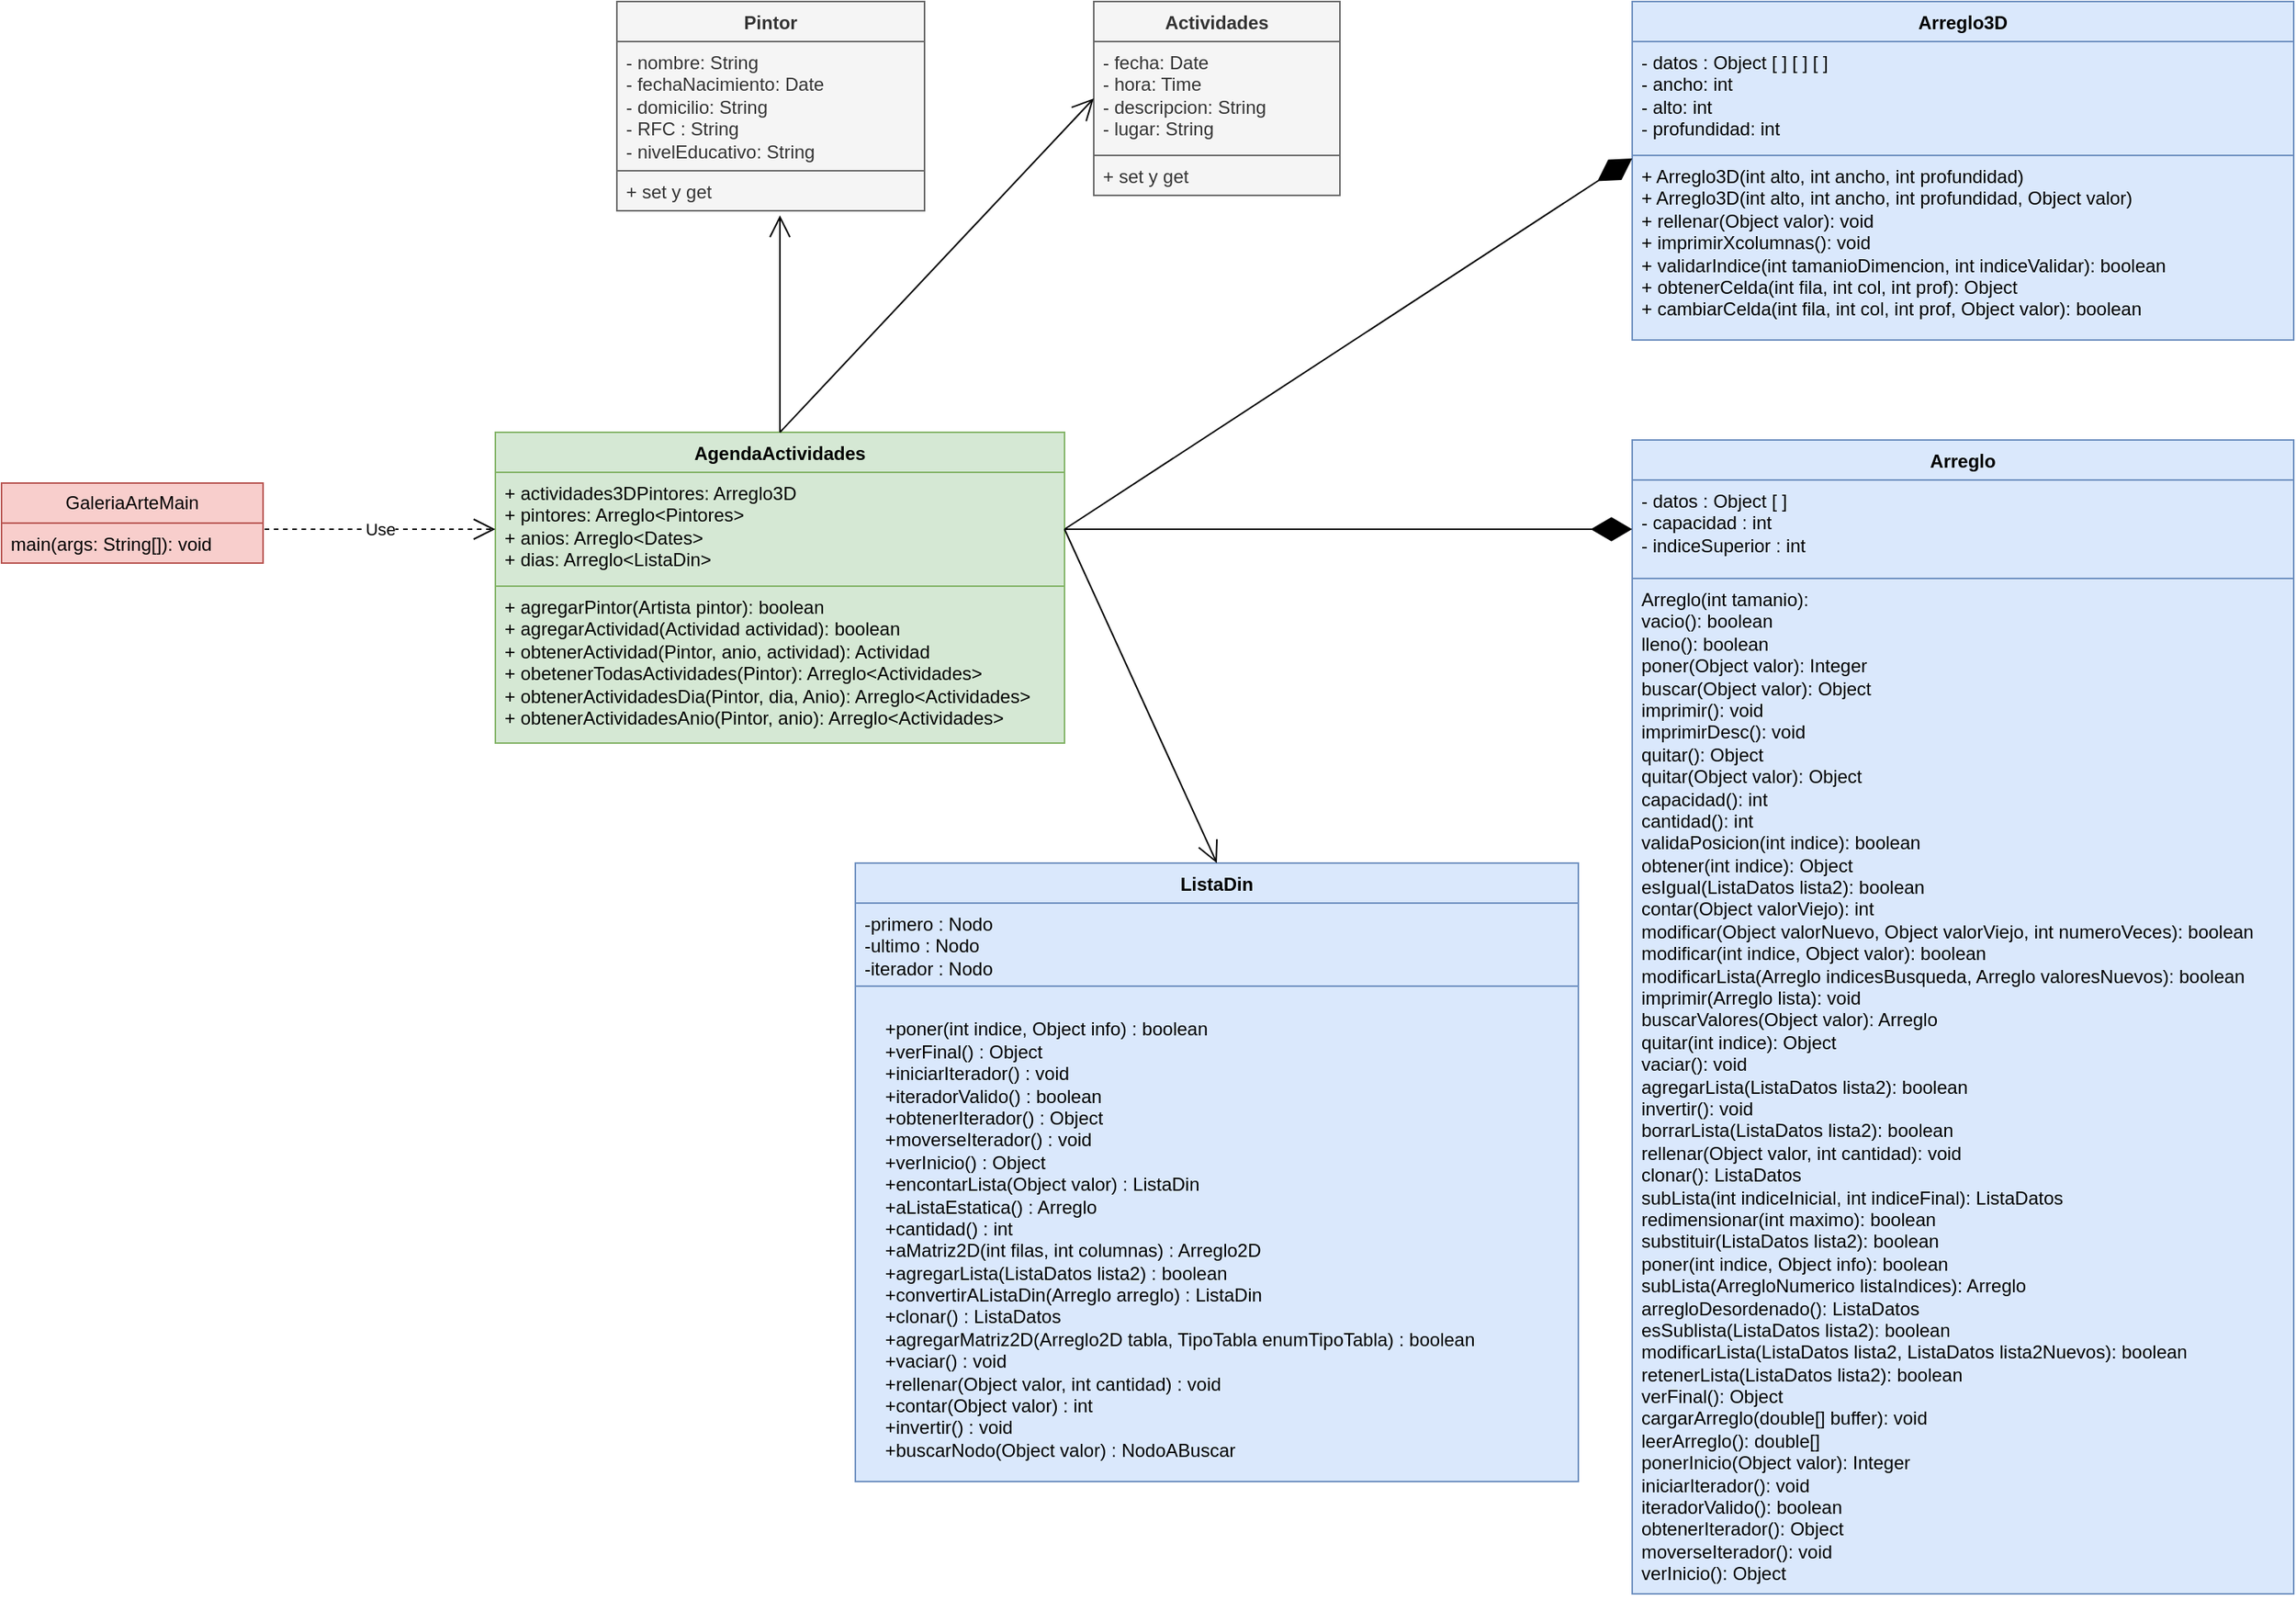 <mxfile>
    <diagram id="Wn1DXERZ__9eZs1rqOIH" name="Page-1">
        <mxGraphModel dx="2236" dy="825" grid="1" gridSize="10" guides="1" tooltips="1" connect="1" arrows="1" fold="1" page="1" pageScale="1" pageWidth="850" pageHeight="1100" math="0" shadow="0">
            <root>
                <mxCell id="0"/>
                <mxCell id="1" parent="0"/>
                <mxCell id="2" value="AgendaActividades" style="swimlane;fontStyle=1;align=center;verticalAlign=top;childLayout=stackLayout;horizontal=1;startSize=26;horizontalStack=0;resizeParent=1;resizeParentMax=0;resizeLast=0;collapsible=1;marginBottom=0;whiteSpace=wrap;html=1;fillColor=#d5e8d4;strokeColor=#82b366;" parent="1" vertex="1">
                    <mxGeometry x="231" y="310" width="370" height="202" as="geometry"/>
                </mxCell>
                <mxCell id="3" value="+ actividades3DPintores: Arreglo3D&lt;div&gt;+ pintores: Arreglo&amp;lt;Pintores&amp;gt;&lt;/div&gt;&lt;div&gt;+ anios: Arreglo&amp;lt;Dates&amp;gt;&lt;/div&gt;&lt;div&gt;+ dias: Arreglo&amp;lt;ListaDin&amp;gt;&lt;/div&gt;" style="text;strokeColor=#82b366;fillColor=#d5e8d4;align=left;verticalAlign=top;spacingLeft=4;spacingRight=4;overflow=hidden;rotatable=0;points=[[0,0.5],[1,0.5]];portConstraint=eastwest;whiteSpace=wrap;html=1;" parent="2" vertex="1">
                    <mxGeometry y="26" width="370" height="74" as="geometry"/>
                </mxCell>
                <mxCell id="5" value="+ agregarPintor(Artista pintor): boolean&lt;div&gt;+ agregarActividad(Actividad actividad): boolean&lt;/div&gt;&lt;div&gt;+ obtenerActividad(Pintor, anio, actividad): Actividad&lt;/div&gt;&lt;div&gt;+ obetenerTodasActividades(Pintor): Arreglo&amp;lt;Actividades&amp;gt;&lt;/div&gt;&lt;div&gt;+ obtenerActividadesDia(Pintor, dia, Anio): Arreglo&amp;lt;Actividades&amp;gt;&lt;/div&gt;&lt;div&gt;+ obtenerActividadesAnio(Pintor, anio): Arreglo&amp;lt;Actividades&amp;gt;&lt;/div&gt;" style="text;strokeColor=#82b366;fillColor=#d5e8d4;align=left;verticalAlign=top;spacingLeft=4;spacingRight=4;overflow=hidden;rotatable=0;points=[[0,0.5],[1,0.5]];portConstraint=eastwest;whiteSpace=wrap;html=1;" parent="2" vertex="1">
                    <mxGeometry y="100" width="370" height="102" as="geometry"/>
                </mxCell>
                <mxCell id="10" value="Pintor" style="swimlane;fontStyle=1;align=center;verticalAlign=top;childLayout=stackLayout;horizontal=1;startSize=26;horizontalStack=0;resizeParent=1;resizeParentMax=0;resizeLast=0;collapsible=1;marginBottom=0;whiteSpace=wrap;html=1;fillColor=#f5f5f5;fontColor=#333333;strokeColor=#666666;" parent="1" vertex="1">
                    <mxGeometry x="310" y="30" width="200" height="136" as="geometry"/>
                </mxCell>
                <mxCell id="11" value="- nombre: String&lt;div&gt;- fechaNacimiento: Date&lt;/div&gt;&lt;div&gt;- domicilio: String&lt;/div&gt;&lt;div&gt;- RFC : String&lt;/div&gt;&lt;div&gt;- nivelEducativo: String&amp;nbsp; &amp;nbsp;&lt;/div&gt;" style="text;strokeColor=#666666;fillColor=#f5f5f5;align=left;verticalAlign=top;spacingLeft=4;spacingRight=4;overflow=hidden;rotatable=0;points=[[0,0.5],[1,0.5]];portConstraint=eastwest;whiteSpace=wrap;html=1;fontColor=#333333;" parent="10" vertex="1">
                    <mxGeometry y="26" width="200" height="84" as="geometry"/>
                </mxCell>
                <mxCell id="13" value="+ set y get&amp;nbsp;" style="text;strokeColor=#666666;fillColor=#f5f5f5;align=left;verticalAlign=top;spacingLeft=4;spacingRight=4;overflow=hidden;rotatable=0;points=[[0,0.5],[1,0.5]];portConstraint=eastwest;whiteSpace=wrap;html=1;fontColor=#333333;" parent="10" vertex="1">
                    <mxGeometry y="110" width="200" height="26" as="geometry"/>
                </mxCell>
                <mxCell id="14" value="" style="endArrow=open;endFill=1;endSize=12;html=1;exitX=0.5;exitY=0;exitDx=0;exitDy=0;entryX=0.53;entryY=1.115;entryDx=0;entryDy=0;entryPerimeter=0;" parent="1" source="2" target="13" edge="1">
                    <mxGeometry width="160" relative="1" as="geometry">
                        <mxPoint x="480" y="320" as="sourcePoint"/>
                        <mxPoint x="640" y="320" as="targetPoint"/>
                    </mxGeometry>
                </mxCell>
                <mxCell id="19" value="Actividades" style="swimlane;fontStyle=1;align=center;verticalAlign=top;childLayout=stackLayout;horizontal=1;startSize=26;horizontalStack=0;resizeParent=1;resizeParentMax=0;resizeLast=0;collapsible=1;marginBottom=0;whiteSpace=wrap;html=1;fillColor=#f5f5f5;fontColor=#333333;strokeColor=#666666;" parent="1" vertex="1">
                    <mxGeometry x="620" y="30" width="160" height="126" as="geometry"/>
                </mxCell>
                <mxCell id="20" value="- fecha: Date&lt;div&gt;- hora: Time&lt;/div&gt;&lt;div&gt;- descripcion: String&lt;/div&gt;&lt;div&gt;- lugar: String&amp;nbsp;&lt;/div&gt;" style="text;strokeColor=#666666;fillColor=#f5f5f5;align=left;verticalAlign=top;spacingLeft=4;spacingRight=4;overflow=hidden;rotatable=0;points=[[0,0.5],[1,0.5]];portConstraint=eastwest;whiteSpace=wrap;html=1;fontColor=#333333;" parent="19" vertex="1">
                    <mxGeometry y="26" width="160" height="74" as="geometry"/>
                </mxCell>
                <mxCell id="22" value="+ set y get" style="text;strokeColor=#666666;fillColor=#f5f5f5;align=left;verticalAlign=top;spacingLeft=4;spacingRight=4;overflow=hidden;rotatable=0;points=[[0,0.5],[1,0.5]];portConstraint=eastwest;whiteSpace=wrap;html=1;fontColor=#333333;" parent="19" vertex="1">
                    <mxGeometry y="100" width="160" height="26" as="geometry"/>
                </mxCell>
                <mxCell id="23" value="" style="endArrow=open;endFill=1;endSize=12;html=1;exitX=0.5;exitY=0;exitDx=0;exitDy=0;entryX=0;entryY=0.5;entryDx=0;entryDy=0;" parent="1" source="2" target="20" edge="1">
                    <mxGeometry width="160" relative="1" as="geometry">
                        <mxPoint x="480" y="120" as="sourcePoint"/>
                        <mxPoint x="640" y="120" as="targetPoint"/>
                        <Array as="points"/>
                    </mxGeometry>
                </mxCell>
                <mxCell id="24" value="Arreglo" style="swimlane;fontStyle=1;align=center;verticalAlign=top;childLayout=stackLayout;horizontal=1;startSize=26;horizontalStack=0;resizeParent=1;resizeParentMax=0;resizeLast=0;collapsible=1;marginBottom=0;whiteSpace=wrap;html=1;fillColor=#dae8fc;strokeColor=#6c8ebf;" vertex="1" parent="1">
                    <mxGeometry x="970" y="315" width="430" height="750" as="geometry"/>
                </mxCell>
                <mxCell id="25" value="- datos : &lt;span class=&quot;hljs-keyword&quot;&gt;Object&amp;nbsp;&lt;/span&gt;[ ]&amp;nbsp;&lt;br&gt;- capacidad : &lt;span class=&quot;hljs-type&quot;&gt;int&lt;/span&gt;&amp;nbsp;&lt;br&gt;- indiceSuperior : &lt;span class=&quot;hljs-type&quot;&gt;int&lt;/span&gt;" style="text;strokeColor=#6c8ebf;fillColor=#dae8fc;align=left;verticalAlign=top;spacingLeft=4;spacingRight=4;overflow=hidden;rotatable=0;points=[[0,0.5],[1,0.5]];portConstraint=eastwest;whiteSpace=wrap;html=1;" vertex="1" parent="24">
                    <mxGeometry y="26" width="430" height="64" as="geometry"/>
                </mxCell>
                <mxCell id="26" value="&lt;div&gt;&lt;font color=&quot;#000000&quot;&gt;Arreglo(int tamanio):&lt;/font&gt;&lt;/div&gt;&lt;div&gt;&lt;font color=&quot;#000000&quot;&gt;vacio(): boolean&lt;/font&gt;&lt;/div&gt;&lt;div&gt;&lt;font color=&quot;#000000&quot;&gt;lleno(): boolean&lt;/font&gt;&lt;/div&gt;&lt;div&gt;&lt;font color=&quot;#000000&quot;&gt;poner(Object valor): Integer&lt;/font&gt;&lt;/div&gt;&lt;div&gt;&lt;font color=&quot;#000000&quot;&gt;buscar(Object valor): Object&lt;/font&gt;&lt;/div&gt;&lt;div&gt;&lt;font color=&quot;#000000&quot;&gt;imprimir(): void&lt;/font&gt;&lt;/div&gt;&lt;div&gt;&lt;font color=&quot;#000000&quot;&gt;imprimirDesc(): void&lt;/font&gt;&lt;/div&gt;&lt;div&gt;&lt;font color=&quot;#000000&quot;&gt;quitar(): Object&lt;/font&gt;&lt;/div&gt;&lt;div&gt;&lt;font color=&quot;#000000&quot;&gt;quitar(Object valor): Object&lt;/font&gt;&lt;/div&gt;&lt;div&gt;&lt;font color=&quot;#000000&quot;&gt;capacidad(): int&lt;/font&gt;&lt;/div&gt;&lt;div&gt;&lt;font color=&quot;#000000&quot;&gt;cantidad(): int&lt;/font&gt;&lt;/div&gt;&lt;div&gt;&lt;font color=&quot;#000000&quot;&gt;validaPosicion(int indice): boolean&lt;/font&gt;&lt;/div&gt;&lt;div&gt;&lt;font color=&quot;#000000&quot;&gt;obtener(int indice): Object&lt;/font&gt;&lt;/div&gt;&lt;div&gt;&lt;font color=&quot;#000000&quot;&gt;esIgual(ListaDatos lista2): boolean&lt;/font&gt;&lt;/div&gt;&lt;div&gt;&lt;font color=&quot;#000000&quot;&gt;contar(Object valorViejo): int&lt;/font&gt;&lt;/div&gt;&lt;div&gt;&lt;font color=&quot;#000000&quot;&gt;modificar(Object valorNuevo, Object valorViejo, int numeroVeces): boolean&lt;/font&gt;&lt;/div&gt;&lt;div&gt;&lt;font color=&quot;#000000&quot;&gt;modificar(int indice, Object valor): boolean&lt;/font&gt;&lt;/div&gt;&lt;div&gt;&lt;font color=&quot;#000000&quot;&gt;modificarLista(Arreglo indicesBusqueda, Arreglo valoresNuevos): boolean&lt;/font&gt;&lt;/div&gt;&lt;div&gt;&lt;font color=&quot;#000000&quot;&gt;imprimir(Arreglo lista): void&lt;/font&gt;&lt;/div&gt;&lt;div&gt;&lt;font color=&quot;#000000&quot;&gt;buscarValores(Object valor): Arreglo&lt;/font&gt;&lt;/div&gt;&lt;div&gt;&lt;font color=&quot;#000000&quot;&gt;quitar(int indice): Object&lt;/font&gt;&lt;/div&gt;&lt;div&gt;&lt;font color=&quot;#000000&quot;&gt;vaciar(): void&lt;/font&gt;&lt;/div&gt;&lt;div&gt;&lt;font color=&quot;#000000&quot;&gt;agregarLista(ListaDatos lista2): boolean&lt;/font&gt;&lt;/div&gt;&lt;div&gt;&lt;font color=&quot;#000000&quot;&gt;invertir(): void&lt;/font&gt;&lt;/div&gt;&lt;div&gt;&lt;font color=&quot;#000000&quot;&gt;borrarLista(ListaDatos lista2): boolean&lt;/font&gt;&lt;/div&gt;&lt;div&gt;&lt;font color=&quot;#000000&quot;&gt;rellenar(Object valor, int cantidad): void&lt;/font&gt;&lt;/div&gt;&lt;div&gt;&lt;font color=&quot;#000000&quot;&gt;clonar(): ListaDatos&lt;/font&gt;&lt;/div&gt;&lt;div&gt;&lt;font color=&quot;#000000&quot;&gt;subLista(int indiceInicial, int indiceFinal): ListaDatos&lt;/font&gt;&lt;/div&gt;&lt;div&gt;&lt;font color=&quot;#000000&quot;&gt;redimensionar(int maximo): boolean&lt;/font&gt;&lt;/div&gt;&lt;div&gt;&lt;font color=&quot;#000000&quot;&gt;substituir(ListaDatos lista2): boolean&lt;/font&gt;&lt;/div&gt;&lt;div&gt;&lt;font color=&quot;#000000&quot;&gt;poner(int indice, Object info): boolean&lt;/font&gt;&lt;/div&gt;&lt;div&gt;&lt;font color=&quot;#000000&quot;&gt;subLista(ArregloNumerico listaIndices): Arreglo&lt;/font&gt;&lt;/div&gt;&lt;div&gt;&lt;font color=&quot;#000000&quot;&gt;arregloDesordenado(): ListaDatos&lt;/font&gt;&lt;/div&gt;&lt;div&gt;&lt;font color=&quot;#000000&quot;&gt;esSublista(ListaDatos lista2): boolean&lt;/font&gt;&lt;/div&gt;&lt;div&gt;&lt;font color=&quot;#000000&quot;&gt;modificarLista(ListaDatos lista2, ListaDatos lista2Nuevos): boolean&lt;/font&gt;&lt;/div&gt;&lt;div&gt;&lt;font color=&quot;#000000&quot;&gt;retenerLista(ListaDatos lista2): boolean&lt;/font&gt;&lt;/div&gt;&lt;div&gt;&lt;font color=&quot;#000000&quot;&gt;verFinal(): Object&lt;/font&gt;&lt;/div&gt;&lt;div&gt;&lt;font color=&quot;#000000&quot;&gt;cargarArreglo(double[] buffer): void&lt;/font&gt;&lt;/div&gt;&lt;div&gt;&lt;font color=&quot;#000000&quot;&gt;leerArreglo(): double[]&lt;/font&gt;&lt;/div&gt;&lt;div&gt;&lt;font color=&quot;#000000&quot;&gt;ponerInicio(Object valor): Integer&lt;/font&gt;&lt;/div&gt;&lt;div&gt;&lt;font color=&quot;#000000&quot;&gt;iniciarIterador(): void&lt;/font&gt;&lt;/div&gt;&lt;div&gt;&lt;font color=&quot;#000000&quot;&gt;iteradorValido(): boolean&lt;/font&gt;&lt;/div&gt;&lt;div&gt;&lt;font color=&quot;#000000&quot;&gt;obtenerIterador(): Object&lt;/font&gt;&lt;/div&gt;&lt;div&gt;&lt;font color=&quot;#000000&quot;&gt;moverseIterador(): void&lt;/font&gt;&lt;/div&gt;&lt;div&gt;&lt;font color=&quot;#000000&quot;&gt;verInicio(): Object&lt;/font&gt;&lt;/div&gt;" style="text;strokeColor=#6c8ebf;fillColor=#dae8fc;align=left;verticalAlign=top;spacingLeft=4;spacingRight=4;overflow=hidden;rotatable=0;points=[[0,0.5],[1,0.5]];portConstraint=eastwest;whiteSpace=wrap;html=1;" vertex="1" parent="24">
                    <mxGeometry y="90" width="430" height="660" as="geometry"/>
                </mxCell>
                <mxCell id="27" value="" style="endArrow=diamondThin;endFill=1;endSize=24;html=1;exitX=1;exitY=0.5;exitDx=0;exitDy=0;entryX=0;entryY=0.5;entryDx=0;entryDy=0;" edge="1" parent="1" source="3" target="25">
                    <mxGeometry width="160" relative="1" as="geometry">
                        <mxPoint x="830" y="620" as="sourcePoint"/>
                        <mxPoint x="990" y="620" as="targetPoint"/>
                    </mxGeometry>
                </mxCell>
                <mxCell id="28" value="Arreglo3D" style="swimlane;fontStyle=1;align=center;verticalAlign=top;childLayout=stackLayout;horizontal=1;startSize=26;horizontalStack=0;resizeParent=1;resizeParentMax=0;resizeLast=0;collapsible=1;marginBottom=0;whiteSpace=wrap;html=1;fillColor=#dae8fc;strokeColor=#6c8ebf;" vertex="1" parent="1">
                    <mxGeometry x="970" y="30" width="430" height="220" as="geometry"/>
                </mxCell>
                <mxCell id="29" value="- datos : &lt;span class=&quot;hljs-keyword&quot;&gt;Object&amp;nbsp;&lt;/span&gt;[ ] [ ] [ ]&lt;br&gt;-&amp;nbsp;&lt;span style=&quot;background-color: transparent;&quot;&gt;&lt;font color=&quot;#000000&quot;&gt;ancho: int&lt;/font&gt;&lt;/span&gt;&lt;div&gt;&lt;font color=&quot;#000000&quot;&gt;- alto: int&lt;/font&gt;&lt;/div&gt;&lt;div&gt;&lt;font color=&quot;#000000&quot;&gt;- profundidad: int&lt;/font&gt;&lt;/div&gt;&lt;div&gt;&lt;br&gt;&lt;/div&gt;" style="text;strokeColor=#6c8ebf;fillColor=#dae8fc;align=left;verticalAlign=top;spacingLeft=4;spacingRight=4;overflow=hidden;rotatable=0;points=[[0,0.5],[1,0.5]];portConstraint=eastwest;whiteSpace=wrap;html=1;" vertex="1" parent="28">
                    <mxGeometry y="26" width="430" height="74" as="geometry"/>
                </mxCell>
                <mxCell id="30" value="&lt;div&gt;&lt;font color=&quot;#000000&quot;&gt;+ Arreglo3D(int alto, int ancho, int profundidad)&lt;/font&gt;&lt;/div&gt;&lt;div&gt;&lt;font color=&quot;#000000&quot;&gt;+ Arreglo3D(int alto, int ancho, int profundidad, Object valor)&lt;/font&gt;&lt;/div&gt;&lt;div&gt;&lt;font color=&quot;#000000&quot;&gt;+ rellenar(Object valor): void&lt;/font&gt;&lt;/div&gt;&lt;div&gt;&lt;font color=&quot;#000000&quot;&gt;+ imprimirXcolumnas(): void&lt;/font&gt;&lt;/div&gt;&lt;div&gt;&lt;font color=&quot;#000000&quot;&gt;+ validarIndice(int tamanioDimencion, int indiceValidar): boolean&lt;/font&gt;&lt;/div&gt;&lt;div&gt;&lt;font color=&quot;#000000&quot;&gt;+ obtenerCelda(int fila, int col, int prof): Object&lt;/font&gt;&lt;/div&gt;&lt;div&gt;&lt;font color=&quot;#000000&quot;&gt;+ cambiarCelda(int fila, int col, int prof, Object valor): boolean&lt;/font&gt;&lt;/div&gt;" style="text;strokeColor=#6c8ebf;fillColor=#dae8fc;align=left;verticalAlign=top;spacingLeft=4;spacingRight=4;overflow=hidden;rotatable=0;points=[[0,0.5],[1,0.5]];portConstraint=eastwest;whiteSpace=wrap;html=1;" vertex="1" parent="28">
                    <mxGeometry y="100" width="430" height="120" as="geometry"/>
                </mxCell>
                <mxCell id="31" value="" style="endArrow=diamondThin;endFill=1;endSize=24;html=1;entryX=0;entryY=0.017;entryDx=0;entryDy=0;entryPerimeter=0;exitX=1;exitY=0.5;exitDx=0;exitDy=0;" edge="1" parent="1" source="3" target="30">
                    <mxGeometry width="160" relative="1" as="geometry">
                        <mxPoint x="880" y="330" as="sourcePoint"/>
                        <mxPoint x="1040" y="330" as="targetPoint"/>
                    </mxGeometry>
                </mxCell>
                <mxCell id="33" value="ListaDin" style="swimlane;fontStyle=1;align=center;verticalAlign=top;childLayout=stackLayout;horizontal=1;startSize=26;horizontalStack=0;resizeParent=1;resizeParentMax=0;resizeLast=0;collapsible=1;marginBottom=0;whiteSpace=wrap;html=1;fillColor=#dae8fc;strokeColor=#6c8ebf;" vertex="1" parent="1">
                    <mxGeometry x="465" y="590" width="470" height="402" as="geometry"/>
                </mxCell>
                <mxCell id="34" value="&lt;div&gt;&lt;font color=&quot;#000000&quot;&gt;-primero : Nodo&lt;/font&gt;&lt;/div&gt;&lt;div&gt;&lt;span style=&quot;background-color: transparent;&quot;&gt;-ultimo : Nodo&lt;/span&gt;&lt;/div&gt;&lt;div&gt;&lt;span style=&quot;background-color: transparent;&quot;&gt;-iterador : Nodo&lt;/span&gt;&lt;/div&gt;" style="text;strokeColor=#6c8ebf;fillColor=#dae8fc;align=left;verticalAlign=top;spacingLeft=4;spacingRight=4;overflow=hidden;rotatable=0;points=[[0,0.5],[1,0.5]];portConstraint=eastwest;whiteSpace=wrap;html=1;" vertex="1" parent="33">
                    <mxGeometry y="26" width="470" height="54" as="geometry"/>
                </mxCell>
                <mxCell id="36" value="&lt;div&gt;&lt;font color=&quot;#000000&quot;&gt;&amp;nbsp;&amp;nbsp;&lt;/font&gt;&lt;/div&gt;&lt;div&gt;&lt;font color=&quot;#000000&quot;&gt;&amp;nbsp; &amp;nbsp; +poner(int indice, Object info) : boolean&lt;/font&gt;&lt;/div&gt;&lt;div&gt;&lt;font color=&quot;#000000&quot;&gt;&amp;nbsp; &amp;nbsp; +verFinal() : Object&lt;/font&gt;&lt;/div&gt;&lt;div&gt;&lt;font color=&quot;#000000&quot;&gt;&amp;nbsp; &amp;nbsp; +iniciarIterador() : void&lt;/font&gt;&lt;/div&gt;&lt;div&gt;&lt;font color=&quot;#000000&quot;&gt;&amp;nbsp; &amp;nbsp; +iteradorValido() : boolean&lt;/font&gt;&lt;/div&gt;&lt;div&gt;&lt;font color=&quot;#000000&quot;&gt;&amp;nbsp; &amp;nbsp; +obtenerIterador() : Object&lt;/font&gt;&lt;/div&gt;&lt;div&gt;&lt;font color=&quot;#000000&quot;&gt;&amp;nbsp; &amp;nbsp; +moverseIterador() : void&lt;/font&gt;&lt;/div&gt;&lt;div&gt;&lt;font color=&quot;#000000&quot;&gt;&amp;nbsp; &amp;nbsp; +verInicio() : Object&lt;/font&gt;&lt;/div&gt;&lt;div&gt;&lt;font color=&quot;#000000&quot;&gt;&amp;nbsp; &amp;nbsp; +encontarLista(Object valor) : ListaDin&lt;/font&gt;&lt;/div&gt;&lt;div&gt;&lt;font color=&quot;#000000&quot;&gt;&amp;nbsp; &amp;nbsp; +aListaEstatica() : Arreglo&lt;/font&gt;&lt;/div&gt;&lt;div&gt;&lt;font color=&quot;#000000&quot;&gt;&amp;nbsp; &amp;nbsp; +cantidad() : int&lt;/font&gt;&lt;/div&gt;&lt;div&gt;&lt;font color=&quot;#000000&quot;&gt;&amp;nbsp; &amp;nbsp; +aMatriz2D(int filas, int columnas) : Arreglo2D&lt;/font&gt;&lt;/div&gt;&lt;div&gt;&lt;font color=&quot;#000000&quot;&gt;&amp;nbsp; &amp;nbsp; +agregarLista(ListaDatos lista2) : boolean&lt;/font&gt;&lt;/div&gt;&lt;div&gt;&lt;font color=&quot;#000000&quot;&gt;&amp;nbsp; &amp;nbsp; +convertirAListaDin(Arreglo arreglo) : ListaDin&lt;/font&gt;&lt;/div&gt;&lt;div&gt;&lt;font color=&quot;#000000&quot;&gt;&amp;nbsp; &amp;nbsp; +clonar() : ListaDatos&lt;/font&gt;&lt;/div&gt;&lt;div&gt;&lt;font color=&quot;#000000&quot;&gt;&amp;nbsp; &amp;nbsp; +agregarMatriz2D(Arreglo2D tabla, TipoTabla enumTipoTabla) : boolean&lt;/font&gt;&lt;/div&gt;&lt;div&gt;&lt;font color=&quot;#000000&quot;&gt;&amp;nbsp; &amp;nbsp; +vaciar() : void&lt;/font&gt;&lt;/div&gt;&lt;div&gt;&lt;font color=&quot;#000000&quot;&gt;&amp;nbsp; &amp;nbsp; +rellenar(Object valor, int cantidad) : void&lt;/font&gt;&lt;/div&gt;&lt;div&gt;&lt;font color=&quot;#000000&quot;&gt;&amp;nbsp; &amp;nbsp; +contar(Object valor) : int&lt;/font&gt;&lt;/div&gt;&lt;div&gt;&lt;font color=&quot;#000000&quot;&gt;&amp;nbsp; &amp;nbsp; +invertir() : void&lt;/font&gt;&lt;/div&gt;&lt;div&gt;&lt;font color=&quot;#000000&quot;&gt;&amp;nbsp; &amp;nbsp; +buscarNodo(Object valor) : NodoABuscar&lt;/font&gt;&lt;/div&gt;" style="text;strokeColor=#6c8ebf;fillColor=#dae8fc;align=left;verticalAlign=top;spacingLeft=4;spacingRight=4;overflow=hidden;rotatable=0;points=[[0,0.5],[1,0.5]];portConstraint=eastwest;whiteSpace=wrap;html=1;" vertex="1" parent="33">
                    <mxGeometry y="80" width="470" height="322" as="geometry"/>
                </mxCell>
                <mxCell id="37" value="" style="endArrow=open;endFill=1;endSize=12;html=1;exitX=1;exitY=0.5;exitDx=0;exitDy=0;entryX=0.5;entryY=0;entryDx=0;entryDy=0;" edge="1" parent="1" source="3" target="33">
                    <mxGeometry width="160" relative="1" as="geometry">
                        <mxPoint x="740" y="490" as="sourcePoint"/>
                        <mxPoint x="900" y="490" as="targetPoint"/>
                    </mxGeometry>
                </mxCell>
                <mxCell id="38" value="GaleriaArteMain" style="swimlane;fontStyle=0;childLayout=stackLayout;horizontal=1;startSize=26;fillColor=#f8cecc;horizontalStack=0;resizeParent=1;resizeParentMax=0;resizeLast=0;collapsible=1;marginBottom=0;whiteSpace=wrap;html=1;strokeColor=#b85450;" vertex="1" parent="1">
                    <mxGeometry x="-90" y="343" width="170" height="52" as="geometry"/>
                </mxCell>
                <mxCell id="39" value="main(args: String[]): void" style="text;strokeColor=#b85450;fillColor=#f8cecc;align=left;verticalAlign=top;spacingLeft=4;spacingRight=4;overflow=hidden;rotatable=0;points=[[0,0.5],[1,0.5]];portConstraint=eastwest;whiteSpace=wrap;html=1;" vertex="1" parent="38">
                    <mxGeometry y="26" width="170" height="26" as="geometry"/>
                </mxCell>
                <mxCell id="43" value="Use" style="endArrow=open;endSize=12;dashed=1;html=1;exitX=1.006;exitY=0.154;exitDx=0;exitDy=0;exitPerimeter=0;entryX=0;entryY=0.5;entryDx=0;entryDy=0;" edge="1" parent="1" source="39" target="3">
                    <mxGeometry width="160" relative="1" as="geometry">
                        <mxPoint x="10" y="510" as="sourcePoint"/>
                        <mxPoint x="170" y="510" as="targetPoint"/>
                    </mxGeometry>
                </mxCell>
            </root>
        </mxGraphModel>
    </diagram>
</mxfile>